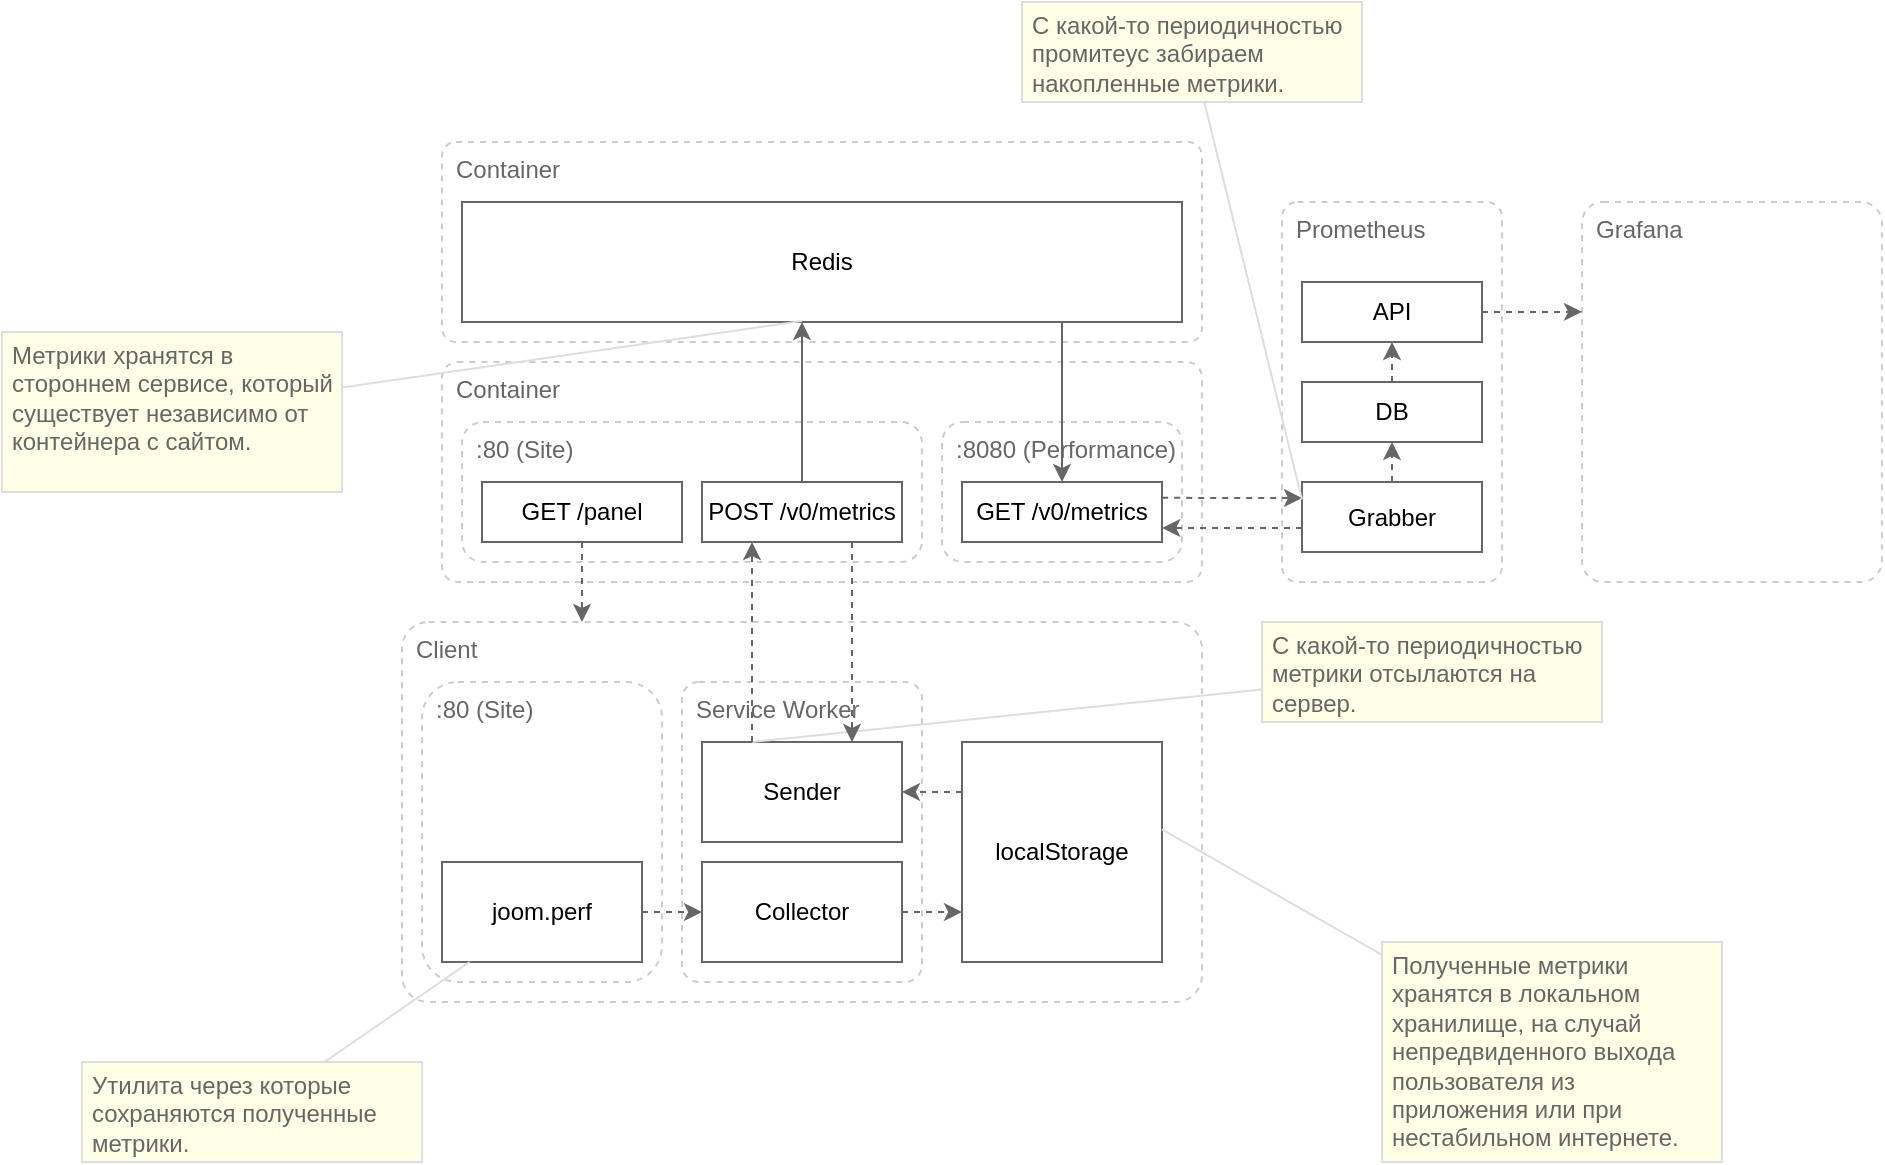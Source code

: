 <mxfile version="14.8.2" type="github">
  <diagram id="WvB8MHd3zitzBZIZluVN" name="Page-1">
    <mxGraphModel dx="2015" dy="768" grid="1" gridSize="10" guides="1" tooltips="1" connect="1" arrows="1" fold="1" page="1" pageScale="1" pageWidth="827" pageHeight="1169" math="0" shadow="0">
      <root>
        <mxCell id="0" />
        <mxCell id="1" value="Layout: Server" style="" parent="0" />
        <mxCell id="xudrXyD6YdKCew8HX1Xn-4" value="Container" style="rounded=1;whiteSpace=wrap;html=1;glass=0;shadow=0;sketch=0;arcSize=7;verticalAlign=top;align=left;spacing=2;spacingLeft=5;strokeColor=#CCCCCC;dashed=1;fontColor=#666666;" vertex="1" parent="1">
          <mxGeometry x="120" y="200" width="380" height="110" as="geometry" />
        </mxCell>
        <mxCell id="xudrXyD6YdKCew8HX1Xn-6" value=":80 (Site)" style="rounded=1;whiteSpace=wrap;html=1;shadow=0;glass=0;sketch=0;align=left;verticalAlign=top;spacingLeft=5;strokeColor=#CCCCCC;dashed=1;fontColor=#666666;" vertex="1" parent="1">
          <mxGeometry x="130" y="230" width="230" height="70" as="geometry" />
        </mxCell>
        <mxCell id="xudrXyD6YdKCew8HX1Xn-12" value=":8080 (Performance)" style="rounded=1;whiteSpace=wrap;html=1;shadow=0;glass=0;sketch=0;align=left;verticalAlign=top;spacingLeft=5;strokeColor=#CCCCCC;dashed=1;fontColor=#666666;" vertex="1" parent="1">
          <mxGeometry x="370" y="230" width="120" height="70" as="geometry" />
        </mxCell>
        <mxCell id="xudrXyD6YdKCew8HX1Xn-9" value="GET /panel" style="rounded=0;whiteSpace=wrap;html=1;shadow=0;glass=0;sketch=0;align=center;verticalAlign=middle;strokeColor=#666666;" vertex="1" parent="1">
          <mxGeometry x="140" y="260" width="100" height="30" as="geometry" />
        </mxCell>
        <mxCell id="xudrXyD6YdKCew8HX1Xn-10" value="POST /v0/metrics" style="rounded=0;whiteSpace=wrap;html=1;shadow=0;glass=0;sketch=0;align=center;verticalAlign=middle;strokeColor=#666666;" vertex="1" parent="1">
          <mxGeometry x="250" y="260" width="100" height="30" as="geometry" />
        </mxCell>
        <mxCell id="xudrXyD6YdKCew8HX1Xn-22" value="Client" style="rounded=1;whiteSpace=wrap;html=1;glass=0;shadow=0;sketch=0;arcSize=7;verticalAlign=top;align=left;spacing=2;spacingLeft=5;strokeColor=#CCCCCC;dashed=1;fontColor=#666666;" vertex="1" parent="1">
          <mxGeometry x="100" y="330" width="400" height="190" as="geometry" />
        </mxCell>
        <mxCell id="xudrXyD6YdKCew8HX1Xn-33" value="Service Worker" style="rounded=1;whiteSpace=wrap;html=1;glass=0;shadow=0;sketch=0;arcSize=7;verticalAlign=top;align=left;spacing=2;spacingLeft=5;strokeColor=#CCCCCC;dashed=1;fontColor=#666666;" vertex="1" parent="1">
          <mxGeometry x="240" y="360" width="120" height="150" as="geometry" />
        </mxCell>
        <mxCell id="xudrXyD6YdKCew8HX1Xn-26" value="Prometheus" style="rounded=1;whiteSpace=wrap;html=1;glass=0;shadow=0;sketch=0;arcSize=7;verticalAlign=top;align=left;spacing=2;spacingLeft=5;strokeColor=#CCCCCC;dashed=1;fontColor=#666666;" vertex="1" parent="1">
          <mxGeometry x="540" y="120" width="110" height="190" as="geometry" />
        </mxCell>
        <mxCell id="xudrXyD6YdKCew8HX1Xn-32" style="edgeStyle=elbowEdgeStyle;rounded=0;orthogonalLoop=1;jettySize=auto;elbow=vertical;html=1;fontColor=#666666;strokeColor=#666666;exitX=1.001;exitY=0.264;exitDx=0;exitDy=0;exitPerimeter=0;dashed=1;" edge="1" parent="1" source="xudrXyD6YdKCew8HX1Xn-18" target="xudrXyD6YdKCew8HX1Xn-28">
          <mxGeometry relative="1" as="geometry" />
        </mxCell>
        <mxCell id="xudrXyD6YdKCew8HX1Xn-18" value="GET /v0/metrics" style="rounded=0;whiteSpace=wrap;html=1;shadow=0;glass=0;sketch=0;align=center;verticalAlign=middle;strokeColor=#666666;" vertex="1" parent="1">
          <mxGeometry x="380" y="260" width="100" height="30" as="geometry" />
        </mxCell>
        <mxCell id="xudrXyD6YdKCew8HX1Xn-27" value="Grafana" style="rounded=1;whiteSpace=wrap;html=1;glass=0;shadow=0;sketch=0;arcSize=7;verticalAlign=top;align=left;spacing=2;spacingLeft=5;strokeColor=#CCCCCC;dashed=1;fontColor=#666666;" vertex="1" parent="1">
          <mxGeometry x="690" y="120" width="150" height="190" as="geometry" />
        </mxCell>
        <mxCell id="xudrXyD6YdKCew8HX1Xn-31" style="edgeStyle=elbowEdgeStyle;rounded=0;orthogonalLoop=1;jettySize=auto;html=1;fontColor=#666666;strokeColor=#666666;elbow=vertical;entryX=1.001;entryY=0.772;entryDx=0;entryDy=0;entryPerimeter=0;dashed=1;" edge="1" parent="1" source="xudrXyD6YdKCew8HX1Xn-28" target="xudrXyD6YdKCew8HX1Xn-18">
          <mxGeometry relative="1" as="geometry" />
        </mxCell>
        <mxCell id="xudrXyD6YdKCew8HX1Xn-45" style="edgeStyle=elbowEdgeStyle;rounded=0;orthogonalLoop=1;jettySize=auto;html=1;dashed=1;fontColor=#666666;strokeColor=#666666;" edge="1" parent="1" source="xudrXyD6YdKCew8HX1Xn-28" target="xudrXyD6YdKCew8HX1Xn-42">
          <mxGeometry relative="1" as="geometry" />
        </mxCell>
        <mxCell id="xudrXyD6YdKCew8HX1Xn-28" value="Grabber" style="rounded=0;whiteSpace=wrap;html=1;shadow=0;glass=0;sketch=0;align=center;verticalAlign=middle;strokeColor=#666666;" vertex="1" parent="1">
          <mxGeometry x="550" y="260" width="90" height="35" as="geometry" />
        </mxCell>
        <mxCell id="xudrXyD6YdKCew8HX1Xn-23" value="Sender" style="rounded=0;whiteSpace=wrap;html=1;shadow=0;glass=0;sketch=0;align=center;verticalAlign=middle;strokeColor=#666666;" vertex="1" parent="1">
          <mxGeometry x="250" y="390" width="100" height="50" as="geometry" />
        </mxCell>
        <mxCell id="xudrXyD6YdKCew8HX1Xn-39" style="edgeStyle=elbowEdgeStyle;rounded=0;orthogonalLoop=1;jettySize=auto;elbow=vertical;html=1;dashed=1;fontColor=#666666;strokeColor=#666666;" edge="1" parent="1" source="xudrXyD6YdKCew8HX1Xn-34" target="xudrXyD6YdKCew8HX1Xn-38">
          <mxGeometry relative="1" as="geometry" />
        </mxCell>
        <mxCell id="xudrXyD6YdKCew8HX1Xn-34" value="Collector" style="rounded=0;whiteSpace=wrap;html=1;shadow=0;glass=0;sketch=0;align=center;verticalAlign=middle;strokeColor=#666666;" vertex="1" parent="1">
          <mxGeometry x="250" y="450" width="100" height="50" as="geometry" />
        </mxCell>
        <mxCell id="xudrXyD6YdKCew8HX1Xn-36" value=":80 (Site)" style="rounded=1;whiteSpace=wrap;html=1;shadow=0;glass=0;sketch=0;align=left;verticalAlign=top;spacingLeft=5;strokeColor=#CCCCCC;dashed=1;fontColor=#666666;" vertex="1" parent="1">
          <mxGeometry x="110" y="360" width="120" height="150" as="geometry" />
        </mxCell>
        <mxCell id="xudrXyD6YdKCew8HX1Xn-40" style="edgeStyle=elbowEdgeStyle;rounded=0;orthogonalLoop=1;jettySize=auto;elbow=vertical;html=1;dashed=1;fontColor=#666666;strokeColor=#666666;" edge="1" parent="1" source="xudrXyD6YdKCew8HX1Xn-38" target="xudrXyD6YdKCew8HX1Xn-23">
          <mxGeometry relative="1" as="geometry" />
        </mxCell>
        <mxCell id="xudrXyD6YdKCew8HX1Xn-38" value="localStorage" style="rounded=0;whiteSpace=wrap;html=1;shadow=0;glass=0;sketch=0;align=center;verticalAlign=middle;strokeColor=#666666;" vertex="1" parent="1">
          <mxGeometry x="380" y="390" width="100" height="110" as="geometry" />
        </mxCell>
        <mxCell id="xudrXyD6YdKCew8HX1Xn-41" style="edgeStyle=elbowEdgeStyle;rounded=0;orthogonalLoop=1;jettySize=auto;html=1;dashed=1;fontColor=#666666;strokeColor=#666666;" edge="1" parent="1" source="xudrXyD6YdKCew8HX1Xn-9" target="xudrXyD6YdKCew8HX1Xn-22">
          <mxGeometry relative="1" as="geometry" />
        </mxCell>
        <mxCell id="xudrXyD6YdKCew8HX1Xn-46" style="edgeStyle=elbowEdgeStyle;rounded=0;orthogonalLoop=1;jettySize=auto;html=1;dashed=1;fontColor=#666666;strokeColor=#666666;" edge="1" parent="1" source="xudrXyD6YdKCew8HX1Xn-42" target="xudrXyD6YdKCew8HX1Xn-43">
          <mxGeometry relative="1" as="geometry" />
        </mxCell>
        <mxCell id="xudrXyD6YdKCew8HX1Xn-42" value="DB" style="rounded=0;whiteSpace=wrap;html=1;shadow=0;glass=0;sketch=0;align=center;verticalAlign=middle;strokeColor=#666666;" vertex="1" parent="1">
          <mxGeometry x="550" y="210" width="90" height="30" as="geometry" />
        </mxCell>
        <mxCell id="xudrXyD6YdKCew8HX1Xn-44" style="edgeStyle=elbowEdgeStyle;rounded=0;orthogonalLoop=1;jettySize=auto;html=1;entryX=0;entryY=0.289;entryDx=0;entryDy=0;entryPerimeter=0;dashed=1;fontColor=#666666;strokeColor=#666666;" edge="1" parent="1" source="xudrXyD6YdKCew8HX1Xn-43" target="xudrXyD6YdKCew8HX1Xn-27">
          <mxGeometry relative="1" as="geometry" />
        </mxCell>
        <mxCell id="xudrXyD6YdKCew8HX1Xn-43" value="API" style="rounded=0;whiteSpace=wrap;html=1;shadow=0;glass=0;sketch=0;align=center;verticalAlign=middle;strokeColor=#666666;" vertex="1" parent="1">
          <mxGeometry x="550" y="160" width="90" height="30" as="geometry" />
        </mxCell>
        <mxCell id="xudrXyD6YdKCew8HX1Xn-48" value="Container" style="rounded=1;whiteSpace=wrap;html=1;glass=0;shadow=0;sketch=0;arcSize=7;verticalAlign=top;align=left;spacing=2;spacingLeft=5;strokeColor=#CCCCCC;dashed=1;fontColor=#666666;" vertex="1" parent="1">
          <mxGeometry x="120" y="90" width="380" height="100" as="geometry" />
        </mxCell>
        <mxCell id="xudrXyD6YdKCew8HX1Xn-15" value="Redis" style="rounded=0;whiteSpace=wrap;html=1;shadow=0;glass=0;sketch=0;align=center;verticalAlign=middle;strokeColor=#666666;" vertex="1" parent="1">
          <mxGeometry x="130" y="120" width="360" height="60" as="geometry" />
        </mxCell>
        <mxCell id="xudrXyD6YdKCew8HX1Xn-17" style="edgeStyle=elbowEdgeStyle;rounded=0;orthogonalLoop=1;jettySize=auto;html=1;strokeColor=#666666;exitX=0.5;exitY=0;exitDx=0;exitDy=0;" edge="1" parent="1" source="xudrXyD6YdKCew8HX1Xn-10" target="xudrXyD6YdKCew8HX1Xn-15">
          <mxGeometry relative="1" as="geometry" />
        </mxCell>
        <mxCell id="xudrXyD6YdKCew8HX1Xn-19" style="edgeStyle=elbowEdgeStyle;rounded=0;orthogonalLoop=1;jettySize=auto;html=1;entryX=0.5;entryY=0;entryDx=0;entryDy=0;strokeColor=#666666;" edge="1" parent="1" source="xudrXyD6YdKCew8HX1Xn-15" target="xudrXyD6YdKCew8HX1Xn-18">
          <mxGeometry relative="1" as="geometry" />
        </mxCell>
        <mxCell id="xudrXyD6YdKCew8HX1Xn-50" style="edgeStyle=elbowEdgeStyle;rounded=0;orthogonalLoop=1;jettySize=auto;html=1;dashed=1;fontColor=#666666;strokeColor=#666666;elbow=vertical;" edge="1" parent="1" source="xudrXyD6YdKCew8HX1Xn-49" target="xudrXyD6YdKCew8HX1Xn-34">
          <mxGeometry relative="1" as="geometry" />
        </mxCell>
        <mxCell id="xudrXyD6YdKCew8HX1Xn-49" value="joom.perf" style="rounded=0;whiteSpace=wrap;html=1;shadow=0;glass=0;sketch=0;align=center;verticalAlign=middle;strokeColor=#666666;" vertex="1" parent="1">
          <mxGeometry x="120" y="450" width="100" height="50" as="geometry" />
        </mxCell>
        <mxCell id="xudrXyD6YdKCew8HX1Xn-54" style="rounded=0;orthogonalLoop=1;jettySize=auto;elbow=vertical;html=1;fontColor=#666666;endArrow=none;endFill=0;entryX=1;entryY=0.397;entryDx=0;entryDy=0;entryPerimeter=0;strokeColor=#DDDDDD;" edge="1" parent="1" source="xudrXyD6YdKCew8HX1Xn-52" target="xudrXyD6YdKCew8HX1Xn-38">
          <mxGeometry relative="1" as="geometry">
            <mxPoint x="380" y="480" as="targetPoint" />
          </mxGeometry>
        </mxCell>
        <mxCell id="xudrXyD6YdKCew8HX1Xn-52" value="Полученные метрики хранятся в локальном хранилище, на случай непредвиденного выхода пользователя из приложения или при нестабильном интернете." style="rounded=0;shadow=0;glass=0;sketch=0;fontColor=#666666;align=left;verticalAlign=top;fillColor=#FFFFE8;spacing=0;spacingLeft=5;spacingTop=0;labelBorderColor=none;whiteSpace=wrap;html=1;labelBackgroundColor=none;textDirection=ltr;horizontal=1;spacingBottom=5;spacingRight=5;strokeColor=#DDDDDD;" vertex="1" parent="1">
          <mxGeometry x="590" y="490" width="170" height="110" as="geometry" />
        </mxCell>
        <mxCell id="xudrXyD6YdKCew8HX1Xn-57" style="edgeStyle=none;rounded=0;orthogonalLoop=1;jettySize=auto;html=1;fontColor=#000000;endArrow=none;endFill=0;strokeColor=#DDDDDD;" edge="1" parent="1" source="xudrXyD6YdKCew8HX1Xn-56" target="xudrXyD6YdKCew8HX1Xn-49">
          <mxGeometry relative="1" as="geometry" />
        </mxCell>
        <mxCell id="xudrXyD6YdKCew8HX1Xn-56" value="Утилита через которые сохраняются полученные метрики." style="rounded=0;shadow=0;glass=0;sketch=0;fontColor=#666666;align=left;verticalAlign=top;fillColor=#FFFFE8;spacing=0;spacingLeft=5;spacingTop=0;labelBorderColor=none;whiteSpace=wrap;html=1;labelBackgroundColor=none;textDirection=ltr;horizontal=1;spacingBottom=5;spacingRight=5;strokeColor=#DDDDDD;" vertex="1" parent="1">
          <mxGeometry x="-60" y="550" width="170" height="50" as="geometry" />
        </mxCell>
        <mxCell id="xudrXyD6YdKCew8HX1Xn-59" style="edgeStyle=none;rounded=0;orthogonalLoop=1;jettySize=auto;html=1;entryX=0.25;entryY=0;entryDx=0;entryDy=0;fontColor=#000000;endArrow=none;endFill=0;strokeColor=#DDDDDD;" edge="1" parent="1" source="xudrXyD6YdKCew8HX1Xn-58" target="xudrXyD6YdKCew8HX1Xn-23">
          <mxGeometry relative="1" as="geometry" />
        </mxCell>
        <mxCell id="xudrXyD6YdKCew8HX1Xn-58" value="С какой-то периодичностью метрики отсылаются на сервер." style="rounded=0;shadow=0;glass=0;sketch=0;fontColor=#666666;align=left;verticalAlign=top;fillColor=#FFFFE8;spacing=0;spacingLeft=5;spacingTop=0;labelBorderColor=none;whiteSpace=wrap;html=1;labelBackgroundColor=none;textDirection=ltr;horizontal=1;spacingBottom=5;spacingRight=5;strokeColor=#DDDDDD;" vertex="1" parent="1">
          <mxGeometry x="530" y="330" width="170" height="50" as="geometry" />
        </mxCell>
        <mxCell id="xudrXyD6YdKCew8HX1Xn-24" style="edgeStyle=elbowEdgeStyle;rounded=0;orthogonalLoop=1;jettySize=auto;html=1;entryX=0.25;entryY=1;entryDx=0;entryDy=0;fontColor=#666666;strokeColor=#666666;dashed=1;" edge="1" parent="1" source="xudrXyD6YdKCew8HX1Xn-23" target="xudrXyD6YdKCew8HX1Xn-10">
          <mxGeometry relative="1" as="geometry" />
        </mxCell>
        <mxCell id="xudrXyD6YdKCew8HX1Xn-25" style="edgeStyle=elbowEdgeStyle;rounded=0;orthogonalLoop=1;jettySize=auto;html=1;entryX=0.75;entryY=0;entryDx=0;entryDy=0;fontColor=#666666;strokeColor=#666666;dashed=1;" edge="1" parent="1" source="xudrXyD6YdKCew8HX1Xn-10" target="xudrXyD6YdKCew8HX1Xn-23">
          <mxGeometry relative="1" as="geometry" />
        </mxCell>
        <mxCell id="xudrXyD6YdKCew8HX1Xn-61" style="edgeStyle=none;rounded=0;orthogonalLoop=1;jettySize=auto;html=1;entryX=0;entryY=0.25;entryDx=0;entryDy=0;fontColor=#000000;endArrow=none;endFill=0;strokeColor=#DDDDDD;" edge="1" parent="1" source="xudrXyD6YdKCew8HX1Xn-60" target="xudrXyD6YdKCew8HX1Xn-28">
          <mxGeometry relative="1" as="geometry" />
        </mxCell>
        <mxCell id="xudrXyD6YdKCew8HX1Xn-60" value="С какой-то периодичностью промитеус забираем накопленные метрики." style="rounded=0;shadow=0;glass=0;sketch=0;fontColor=#666666;align=left;verticalAlign=top;fillColor=#FFFFE8;spacing=0;spacingLeft=5;spacingTop=0;labelBorderColor=none;whiteSpace=wrap;html=1;labelBackgroundColor=none;textDirection=ltr;horizontal=1;spacingBottom=5;spacingRight=5;strokeColor=#DDDDDD;" vertex="1" parent="1">
          <mxGeometry x="410" y="20" width="170" height="50" as="geometry" />
        </mxCell>
        <mxCell id="xudrXyD6YdKCew8HX1Xn-63" style="edgeStyle=none;rounded=0;orthogonalLoop=1;jettySize=auto;html=1;entryX=0.472;entryY=0.992;entryDx=0;entryDy=0;entryPerimeter=0;fontColor=#000000;endArrow=none;endFill=0;strokeColor=#DDDDDD;" edge="1" parent="1" source="xudrXyD6YdKCew8HX1Xn-62" target="xudrXyD6YdKCew8HX1Xn-15">
          <mxGeometry relative="1" as="geometry" />
        </mxCell>
        <mxCell id="xudrXyD6YdKCew8HX1Xn-62" value="Метрики хранятся в стороннем сервисе, который существует независимо от контейнера с сайтом." style="rounded=0;shadow=0;glass=0;sketch=0;fontColor=#666666;align=left;verticalAlign=top;fillColor=#FFFFE8;spacing=0;spacingLeft=5;spacingTop=0;labelBorderColor=none;whiteSpace=wrap;html=1;labelBackgroundColor=none;textDirection=ltr;horizontal=1;spacingBottom=5;spacingRight=5;strokeColor=#DDDDDD;" vertex="1" parent="1">
          <mxGeometry x="-100" y="185" width="170" height="80" as="geometry" />
        </mxCell>
        <mxCell id="xudrXyD6YdKCew8HX1Xn-5" value="Layout: Express" style="" parent="0" />
        <mxCell id="xudrXyD6YdKCew8HX1Xn-7" value="Layout: Services" style="" parent="0" />
      </root>
    </mxGraphModel>
  </diagram>
</mxfile>
